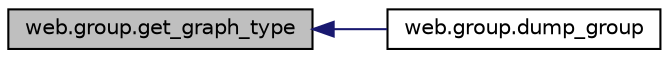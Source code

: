 digraph "web.group.get_graph_type"
{
  edge [fontname="Helvetica",fontsize="10",labelfontname="Helvetica",labelfontsize="10"];
  node [fontname="Helvetica",fontsize="10",shape=record];
  rankdir="LR";
  Node1 [label="web.group.get_graph_type",height=0.2,width=0.4,color="black", fillcolor="grey75", style="filled" fontcolor="black"];
  Node1 -> Node2 [dir="back",color="midnightblue",fontsize="10",style="solid"];
  Node2 [label="web.group.dump_group",height=0.2,width=0.4,color="black", fillcolor="white", style="filled",URL="$namespaceweb_1_1group.html#aefc373ecaa83f866c9a8f59a8c33db7a"];
}
